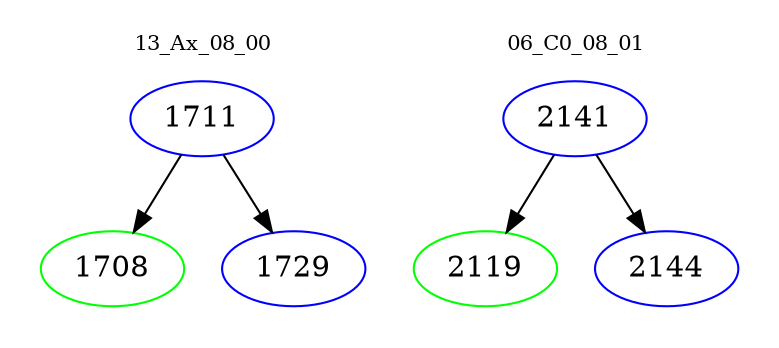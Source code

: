 digraph{
subgraph cluster_0 {
color = white
label = "13_Ax_08_00";
fontsize=10;
T0_1711 [label="1711", color="blue"]
T0_1711 -> T0_1708 [color="black"]
T0_1708 [label="1708", color="green"]
T0_1711 -> T0_1729 [color="black"]
T0_1729 [label="1729", color="blue"]
}
subgraph cluster_1 {
color = white
label = "06_C0_08_01";
fontsize=10;
T1_2141 [label="2141", color="blue"]
T1_2141 -> T1_2119 [color="black"]
T1_2119 [label="2119", color="green"]
T1_2141 -> T1_2144 [color="black"]
T1_2144 [label="2144", color="blue"]
}
}
